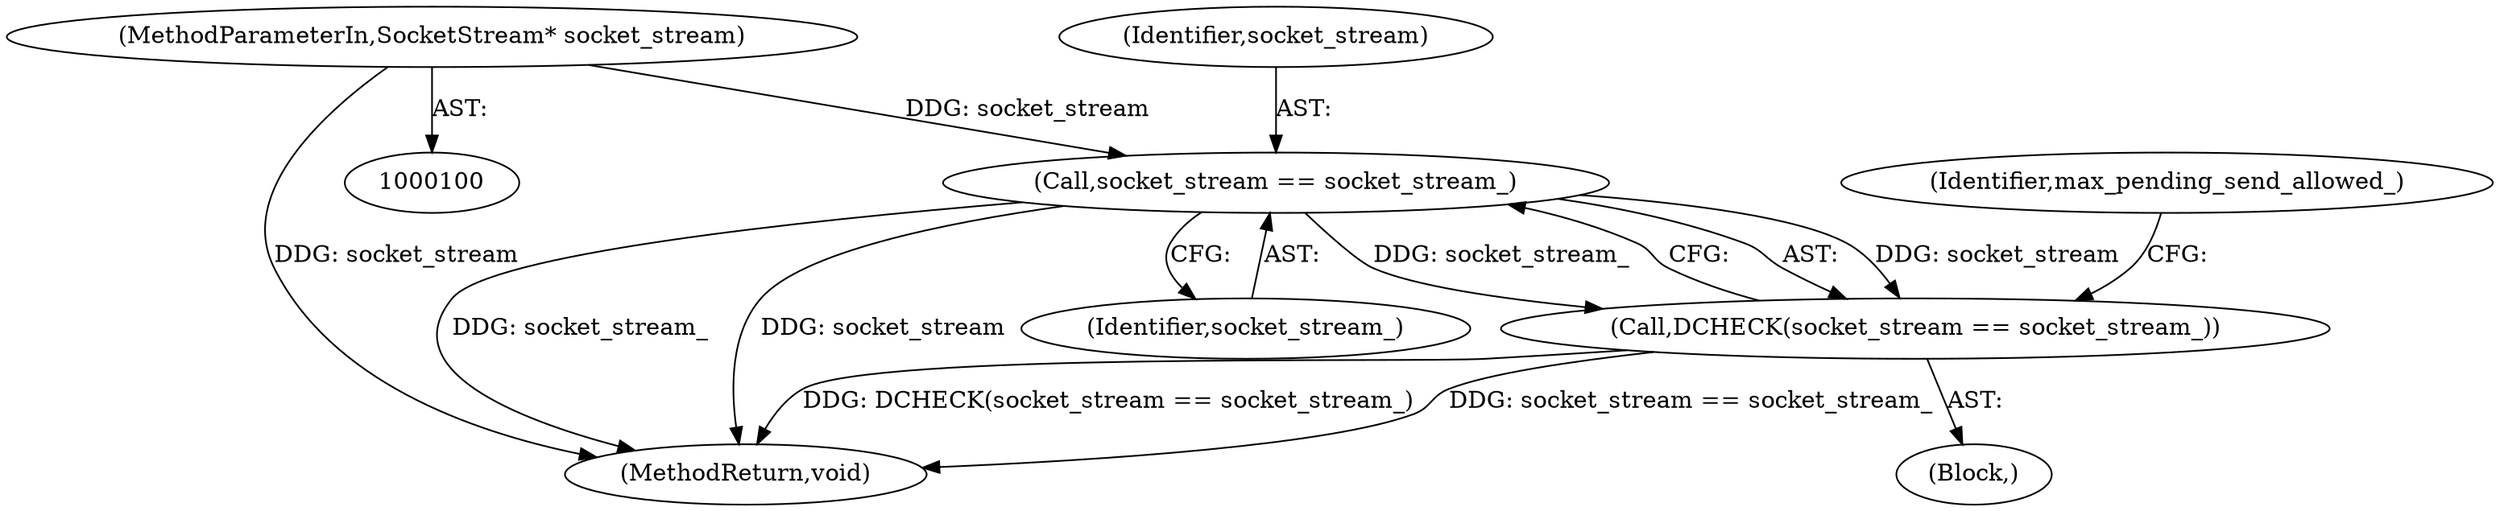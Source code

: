 digraph "0_Chrome_511d0a0a31a54e0cc0f15cb1b977dc9f9b20f0d3_0@API" {
"1000105" [label="(Call,socket_stream == socket_stream_)"];
"1000101" [label="(MethodParameterIn,SocketStream* socket_stream)"];
"1000104" [label="(Call,DCHECK(socket_stream == socket_stream_))"];
"1000104" [label="(Call,DCHECK(socket_stream == socket_stream_))"];
"1000103" [label="(Block,)"];
"1000106" [label="(Identifier,socket_stream)"];
"1000150" [label="(MethodReturn,void)"];
"1000105" [label="(Call,socket_stream == socket_stream_)"];
"1000101" [label="(MethodParameterIn,SocketStream* socket_stream)"];
"1000109" [label="(Identifier,max_pending_send_allowed_)"];
"1000107" [label="(Identifier,socket_stream_)"];
"1000105" -> "1000104"  [label="AST: "];
"1000105" -> "1000107"  [label="CFG: "];
"1000106" -> "1000105"  [label="AST: "];
"1000107" -> "1000105"  [label="AST: "];
"1000104" -> "1000105"  [label="CFG: "];
"1000105" -> "1000150"  [label="DDG: socket_stream_"];
"1000105" -> "1000150"  [label="DDG: socket_stream"];
"1000105" -> "1000104"  [label="DDG: socket_stream"];
"1000105" -> "1000104"  [label="DDG: socket_stream_"];
"1000101" -> "1000105"  [label="DDG: socket_stream"];
"1000101" -> "1000100"  [label="AST: "];
"1000101" -> "1000150"  [label="DDG: socket_stream"];
"1000104" -> "1000103"  [label="AST: "];
"1000109" -> "1000104"  [label="CFG: "];
"1000104" -> "1000150"  [label="DDG: DCHECK(socket_stream == socket_stream_)"];
"1000104" -> "1000150"  [label="DDG: socket_stream == socket_stream_"];
}

